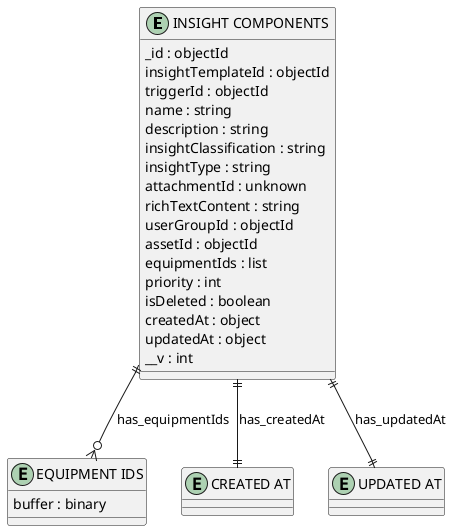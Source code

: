 @startuml INSIGHT_COMPONENTS_Diagram

entity "INSIGHT COMPONENTS" as INSIGHT_COMPONENTS {
  _id : objectId
  insightTemplateId : objectId
  triggerId : objectId
  name : string
  description : string
  insightClassification : string
  insightType : string
  attachmentId : unknown
  richTextContent : string
  userGroupId : objectId
  assetId : objectId
  equipmentIds : list
  priority : int
  isDeleted : boolean
  createdAt : object
  updatedAt : object
  __v : int
}

entity "EQUIPMENT IDS" as EQUIPMENT_IDS {
  buffer : binary
}

entity "CREATED AT" as CREATED_AT {
}

entity "UPDATED AT" as UPDATED_AT {
}

' // Relationships
INSIGHT_COMPONENTS ||--o{ EQUIPMENT_IDS : has_equipmentIds
INSIGHT_COMPONENTS ||--|| CREATED_AT : has_createdAt
INSIGHT_COMPONENTS ||--|| UPDATED_AT : has_updatedAt
@enduml